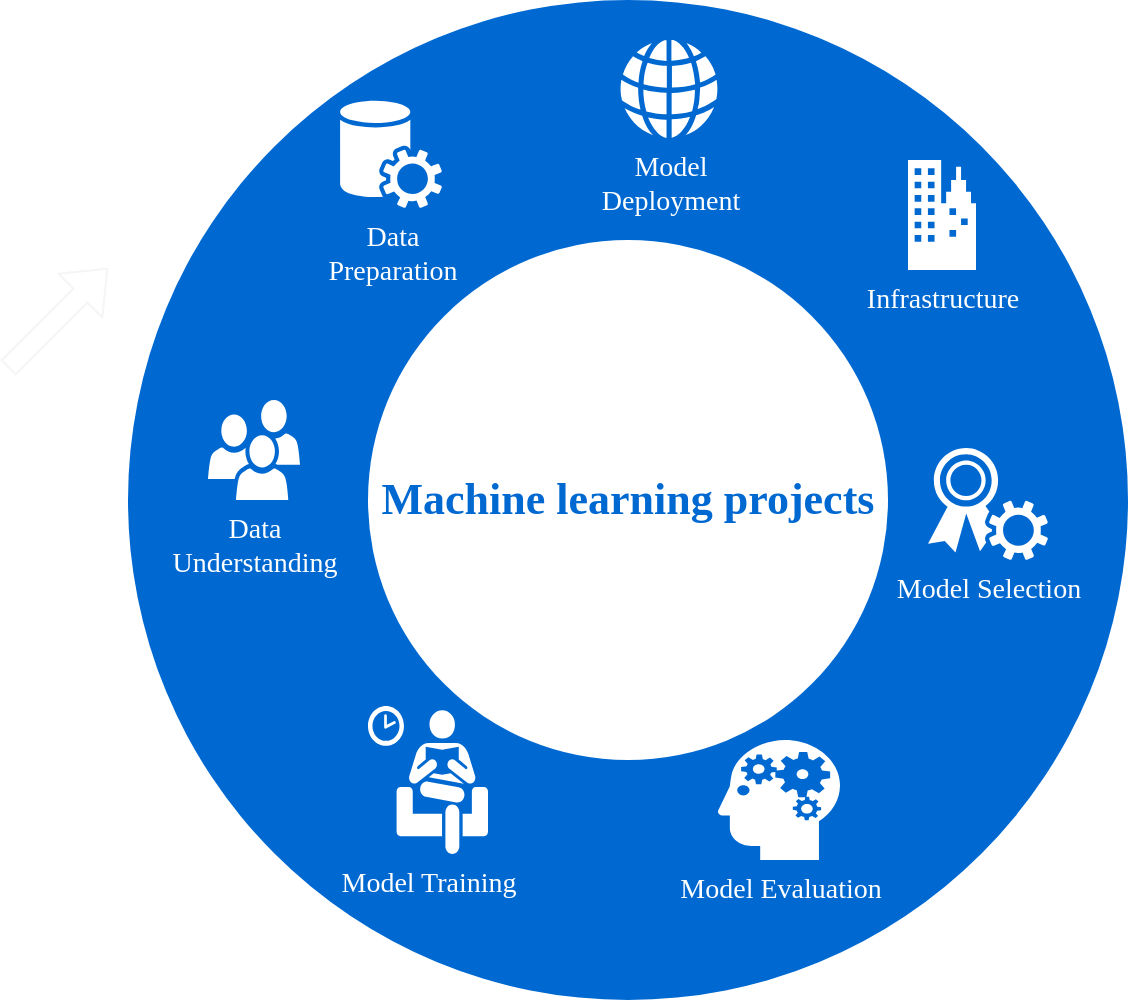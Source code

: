 <mxfile version="14.5.10" type="github">
  <diagram name="Page-1" id="3e8102d1-ef87-2e61-34e1-82d9a586fe2e">
    <mxGraphModel dx="972" dy="552" grid="1" gridSize="10" guides="1" tooltips="1" connect="1" arrows="1" fold="1" page="1" pageScale="1" pageWidth="1100" pageHeight="850" background="#ffffff" math="0" shadow="0">
      <root>
        <mxCell id="0" />
        <mxCell id="1" parent="0" />
        <mxCell id="70666756c84bb93c-1" value="" style="ellipse;whiteSpace=wrap;html=1;rounded=0;shadow=0;comic=0;strokeWidth=1;fontFamily=Verdana;fontSize=14;strokeColor=none;fillColor=#0069D1;" parent="1" vertex="1">
          <mxGeometry x="280" y="110" width="500" height="500" as="geometry" />
        </mxCell>
        <mxCell id="70666756c84bb93c-2" value="Machine learning projects" style="ellipse;whiteSpace=wrap;html=1;rounded=0;shadow=0;comic=0;strokeWidth=1;fontFamily=Verdana;fontSize=22;strokeColor=none;fillColor=#ffffff;fontColor=#0069D1;fontStyle=1" parent="1" vertex="1">
          <mxGeometry x="400" y="230" width="260" height="260" as="geometry" />
        </mxCell>
        <mxCell id="70666756c84bb93c-5" value="Data&lt;br&gt;Understanding" style="shadow=0;dashed=0;html=1;strokeColor=none;fillColor=#ffffff;labelPosition=center;verticalLabelPosition=bottom;verticalAlign=top;shape=mxgraph.office.users.users;rounded=0;comic=0;fontFamily=Verdana;fontSize=14;fontColor=#FFFFFF;" parent="1" vertex="1">
          <mxGeometry x="320" y="310" width="46" height="50" as="geometry" />
        </mxCell>
        <mxCell id="70666756c84bb93c-8" value="Data&lt;br&gt;Preparation" style="shadow=0;dashed=0;html=1;strokeColor=none;fillColor=#ffffff;labelPosition=center;verticalLabelPosition=bottom;verticalAlign=top;shape=mxgraph.office.services.central_management_service;rounded=0;comic=0;fontFamily=Verdana;fontSize=14;fontColor=#FFFFFF;" parent="1" vertex="1">
          <mxGeometry x="386" y="160" width="51" height="54" as="geometry" />
        </mxCell>
        <mxCell id="70666756c84bb93c-10" value="Model Selection" style="shadow=0;dashed=0;html=1;strokeColor=none;fillColor=#ffffff;labelPosition=center;verticalLabelPosition=bottom;verticalAlign=top;shape=mxgraph.office.security.token_service;rounded=0;comic=0;fontFamily=Verdana;fontSize=14;fontColor=#FFFFFF;" parent="1" vertex="1">
          <mxGeometry x="680" y="334" width="60" height="56" as="geometry" />
        </mxCell>
        <mxCell id="70666756c84bb93c-11" value="Infrastructure" style="shadow=0;dashed=0;html=1;strokeColor=none;fillColor=#ffffff;labelPosition=center;verticalLabelPosition=bottom;verticalAlign=top;shape=mxgraph.office.concepts.on_premises;rounded=0;comic=0;fontFamily=Verdana;fontSize=14;fontColor=#FFFFFF;" parent="1" vertex="1">
          <mxGeometry x="670" y="190" width="34" height="55" as="geometry" />
        </mxCell>
        <mxCell id="70666756c84bb93c-12" value="Model&lt;br&gt;Deployment" style="shadow=0;dashed=0;html=1;strokeColor=none;fillColor=#ffffff;labelPosition=center;verticalLabelPosition=bottom;verticalAlign=top;shape=mxgraph.office.concepts.globe_internet;rounded=0;comic=0;fontFamily=Verdana;fontSize=14;fontColor=#FFFFFF;" parent="1" vertex="1">
          <mxGeometry x="526" y="130" width="49" height="49" as="geometry" />
        </mxCell>
        <mxCell id="KnUd7ne6Kxb03X1U8xXq-9" value="&lt;font color=&quot;#ffffff&quot; face=&quot;verdana&quot;&gt;&lt;span style=&quot;font-size: 14px&quot;&gt;Model Training&lt;/span&gt;&lt;/font&gt;" style="shape=mxgraph.signs.people.waiting_room_2;html=1;pointerEvents=1;strokeColor=none;verticalLabelPosition=bottom;verticalAlign=top;align=center;fillColor=#FFFFFF;" vertex="1" parent="1">
          <mxGeometry x="400" y="463" width="60" height="74" as="geometry" />
        </mxCell>
        <mxCell id="KnUd7ne6Kxb03X1U8xXq-10" value="&lt;font color=&quot;#ffffff&quot; face=&quot;Verdana&quot;&gt;&lt;span style=&quot;font-size: 14px&quot;&gt;Model Evaluation&lt;/span&gt;&lt;/font&gt;" style="shape=mxgraph.signs.healthcare.mental_health;html=1;pointerEvents=1;strokeColor=none;verticalLabelPosition=bottom;verticalAlign=top;align=center;fillColor=#FFFFFF;" vertex="1" parent="1">
          <mxGeometry x="575" y="480" width="61" height="60" as="geometry" />
        </mxCell>
        <mxCell id="KnUd7ne6Kxb03X1U8xXq-12" value="" style="shape=flexArrow;endArrow=classic;html=1;strokeColor=#F5F5F5;fillColor=#ffffff;" edge="1" parent="1">
          <mxGeometry width="50" height="50" relative="1" as="geometry">
            <mxPoint x="220" y="294" as="sourcePoint" />
            <mxPoint x="270" y="244" as="targetPoint" />
          </mxGeometry>
        </mxCell>
      </root>
    </mxGraphModel>
  </diagram>
</mxfile>
